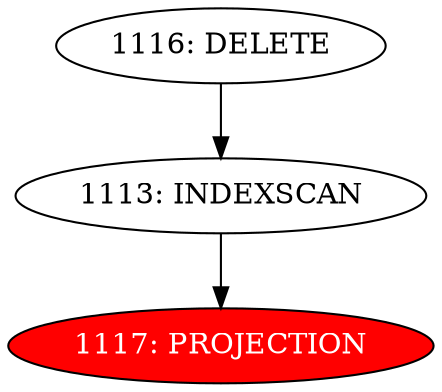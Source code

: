 digraph name {
1113 [label="1113: INDEXSCAN" ];
1113 -> 1117;
1117 [label="1117: PROJECTION" fontcolor="white" style="filled" fillcolor="red"];
1116 [label="1116: DELETE" ];
1116 -> 1113;

}

